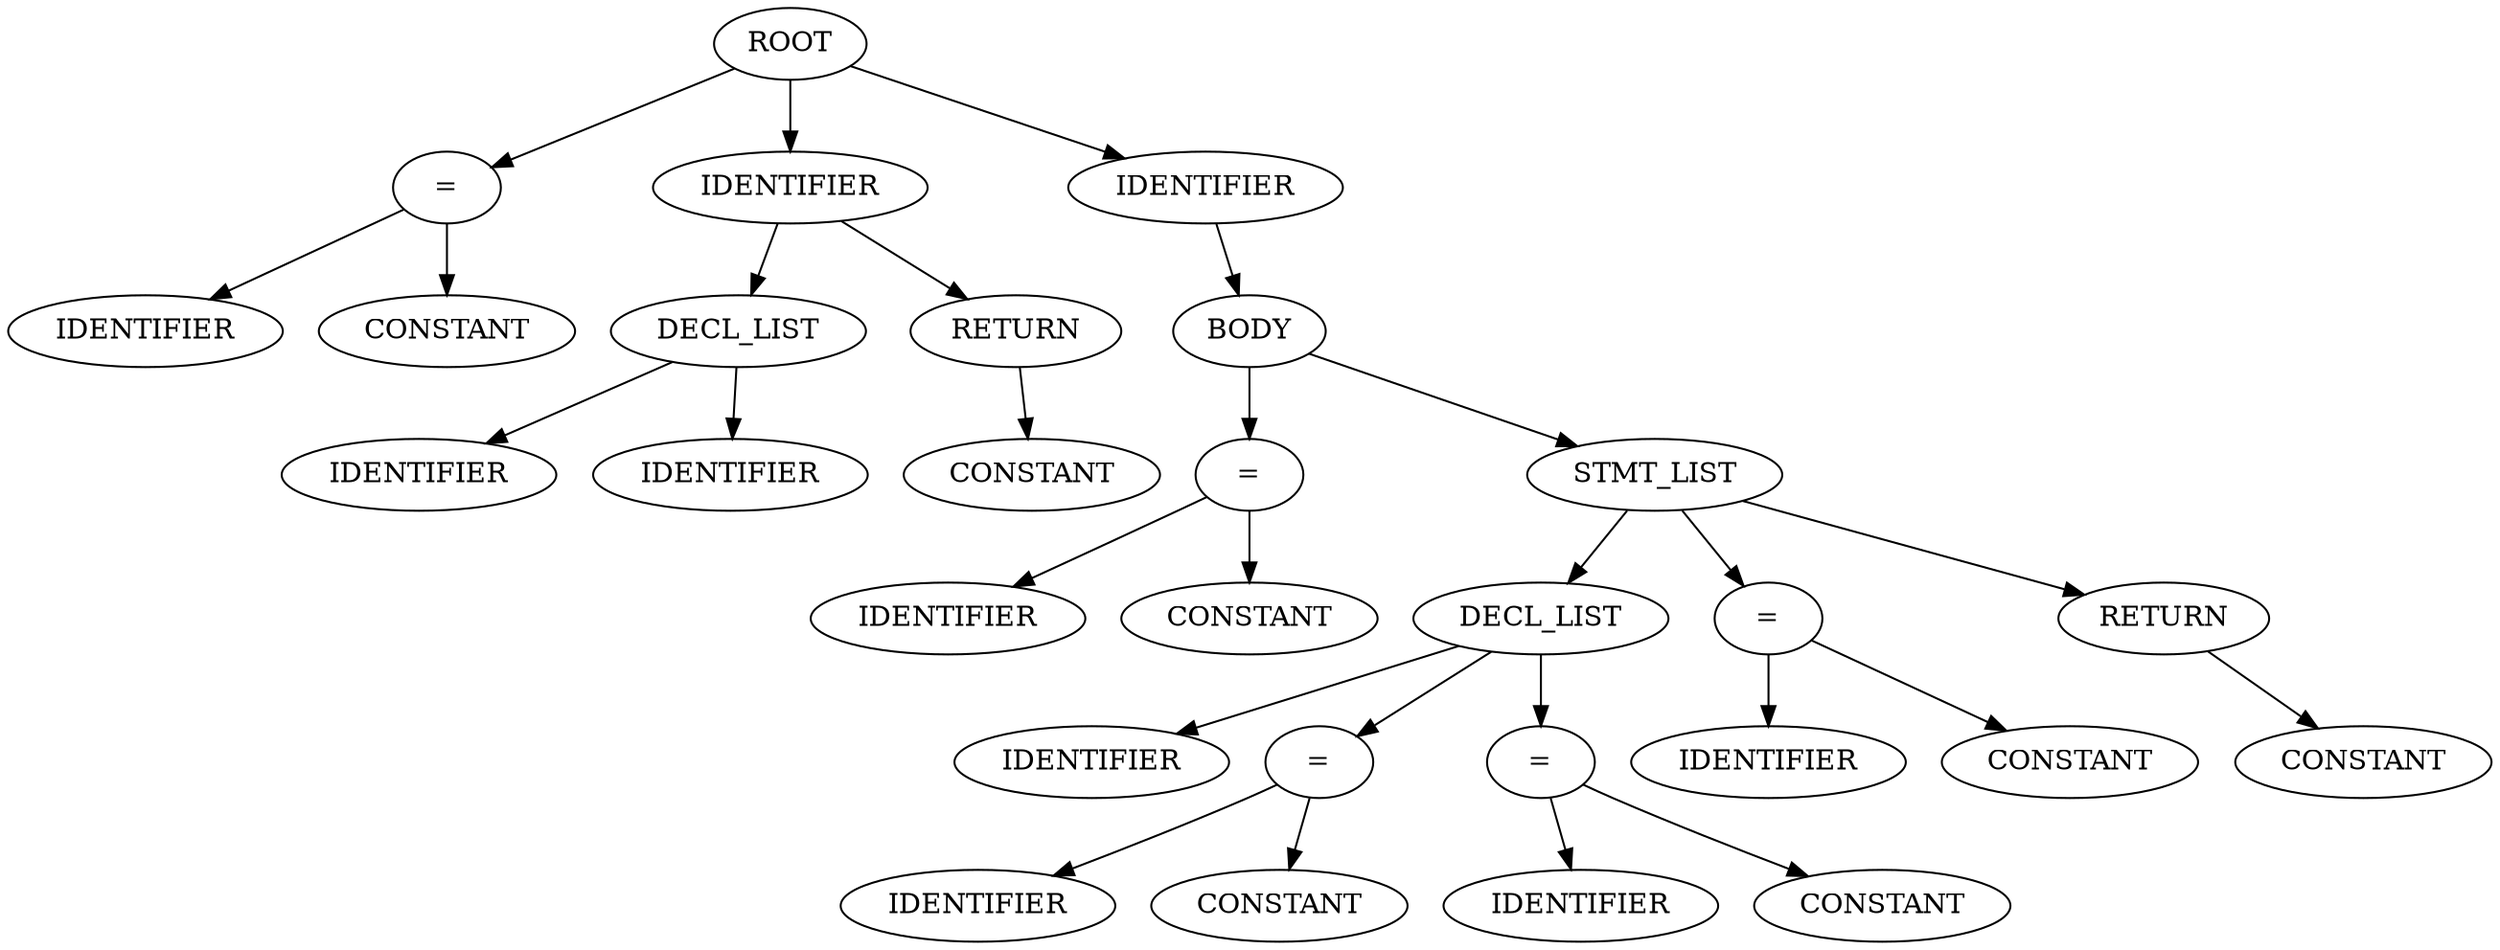 strict digraph AST {
43 [label="ROOT"];
3 [label="="];
1 [label="IDENTIFIER"];
2 [label="CONSTANT"];
4 [label="IDENTIFIER"];
9 [label="DECL_LIST"];
7 [label="IDENTIFIER"];
8 [label="IDENTIFIER"];
11 [label="RETURN"];
10 [label="CONSTANT"];
12 [label="IDENTIFIER"];
42 [label="BODY"];
16 [label="="];
14 [label="IDENTIFIER"];
15 [label="CONSTANT"];
41 [label="STMT_LIST"];
31 [label="DECL_LIST"];
19 [label="IDENTIFIER"];
26 [label="="];
24 [label="IDENTIFIER"];
25 [label="CONSTANT"];
30 [label="="];
28 [label="IDENTIFIER"];
29 [label="CONSTANT"];
37 [label="="];
35 [label="IDENTIFIER"];
36 [label="CONSTANT"];
40 [label="RETURN"];
39 [label="CONSTANT"];
43 -> 3
3 -> 1
3 -> 2
43 -> 4
4 -> 9
9 -> 7
9 -> 8
4 -> 11
11 -> 10
43 -> 12
12 -> 42
42 -> 16
16 -> 14
16 -> 15
42 -> 41
41 -> 31
31 -> 19
31 -> 26
26 -> 24
26 -> 25
31 -> 30
30 -> 28
30 -> 29
41 -> 37
37 -> 35
37 -> 36
41 -> 40
40 -> 39
}
